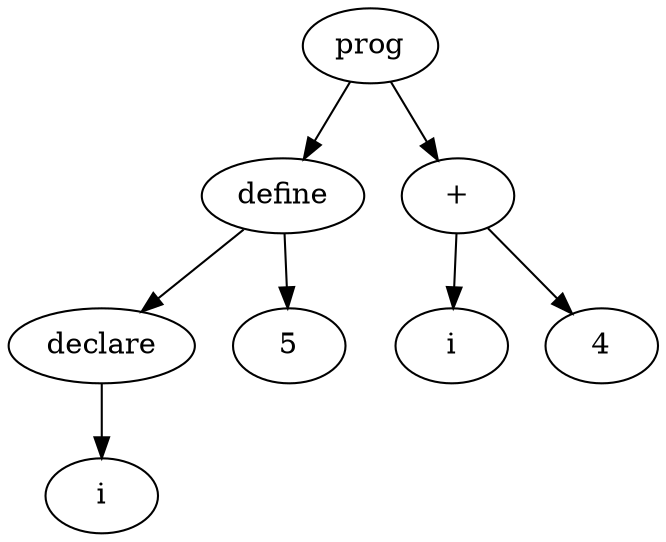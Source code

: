 digraph AST {
	node0[label="prog"]
	node1[label="define"]
	node0->node1
	node2[label="declare"]
	node1->node2
	node3[label="i"]
	node2->node3
	node4[label="5"]
	node1->node4
	node5[label="+"]
	node0->node5
	node6[label="i"]
	node5->node6
	node7[label="4"]
	node5->node7
}